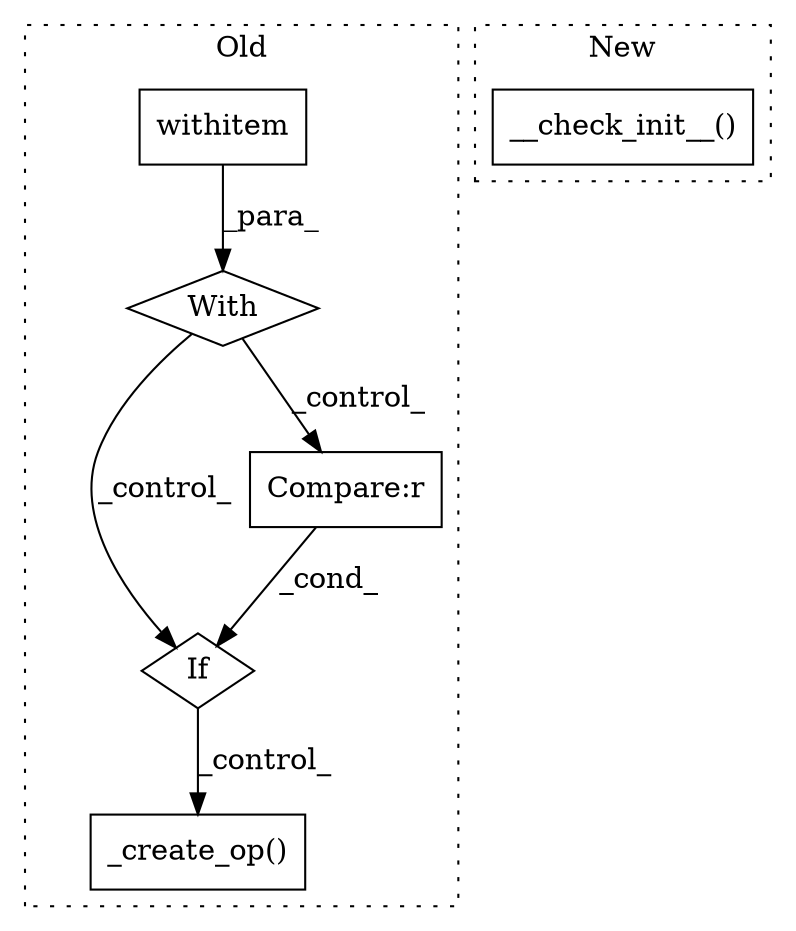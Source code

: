 digraph G {
subgraph cluster0 {
1 [label="If" a="96" s="3559" l="3" shape="diamond"];
3 [label="withitem" a="49" s="3535" l="4" shape="box"];
4 [label="Compare:r" a="40" s="3562" l="16" shape="box"];
5 [label="With" a="39" s="3530,3539" l="5,20" shape="diamond"];
6 [label="_create_op()" a="75" s="3596" l="17" shape="box"];
label = "Old";
style="dotted";
}
subgraph cluster1 {
2 [label="__check_init__()" a="75" s="4041" l="21" shape="box"];
label = "New";
style="dotted";
}
1 -> 6 [label="_control_"];
3 -> 5 [label="_para_"];
4 -> 1 [label="_cond_"];
5 -> 1 [label="_control_"];
5 -> 4 [label="_control_"];
}